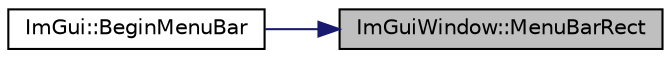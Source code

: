 digraph "ImGuiWindow::MenuBarRect"
{
 // LATEX_PDF_SIZE
  edge [fontname="Helvetica",fontsize="10",labelfontname="Helvetica",labelfontsize="10"];
  node [fontname="Helvetica",fontsize="10",shape=record];
  rankdir="RL";
  Node1 [label="ImGuiWindow::MenuBarRect",height=0.2,width=0.4,color="black", fillcolor="grey75", style="filled", fontcolor="black",tooltip=" "];
  Node1 -> Node2 [dir="back",color="midnightblue",fontsize="10",style="solid",fontname="Helvetica"];
  Node2 [label="ImGui::BeginMenuBar",height=0.2,width=0.4,color="black", fillcolor="white", style="filled",URL="$namespace_im_gui.html#a4852dff802922163fc747e2e0df5b88f",tooltip=" "];
}
